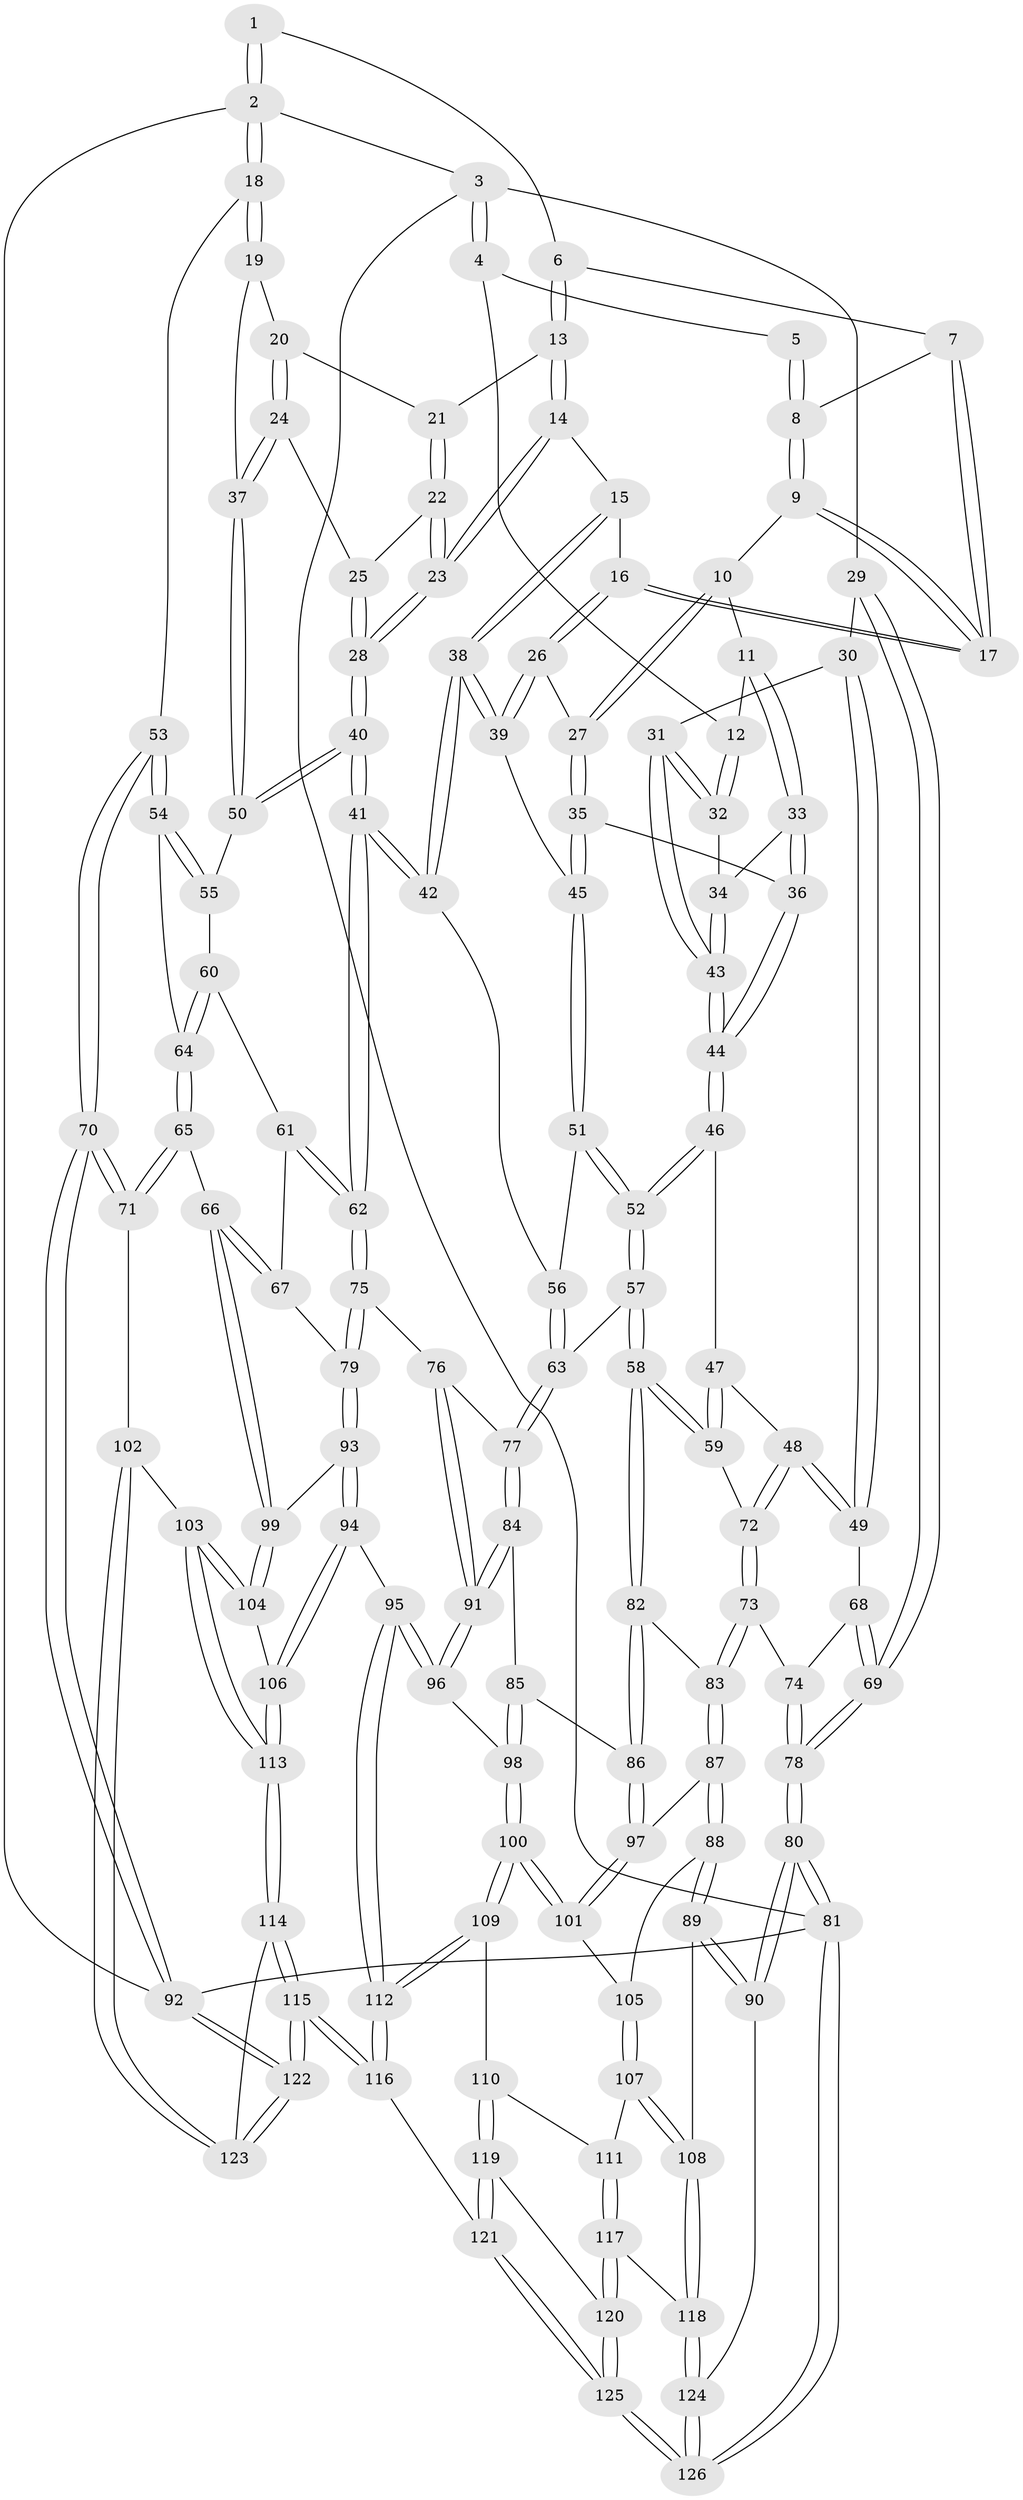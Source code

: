 // Generated by graph-tools (version 1.1) at 2025/03/03/09/25 03:03:29]
// undirected, 126 vertices, 312 edges
graph export_dot {
graph [start="1"]
  node [color=gray90,style=filled];
  1 [pos="+0.7397740392167701+0"];
  2 [pos="+1+0"];
  3 [pos="+0+0"];
  4 [pos="+0.2354300837058237+0"];
  5 [pos="+0.3482391154110744+0"];
  6 [pos="+0.7327548062957879+0"];
  7 [pos="+0.6541049403290093+0.004112124316010557"];
  8 [pos="+0.4343015405412828+0.0210030763052618"];
  9 [pos="+0.44455452973636533+0.06352953912766751"];
  10 [pos="+0.42388731880914604+0.09689564287209206"];
  11 [pos="+0.3647712369105343+0.13465607098594312"];
  12 [pos="+0.23177564796373226+0.10277192182424594"];
  13 [pos="+0.7545831039007758+0"];
  14 [pos="+0.651517740339695+0.17221088676205307"];
  15 [pos="+0.606554057805411+0.16723474796693732"];
  16 [pos="+0.5614804832333135+0.13434132683674407"];
  17 [pos="+0.5524916276595394+0.11361071259455707"];
  18 [pos="+1+0.02281440598119027"];
  19 [pos="+1+0.10320073362442252"];
  20 [pos="+0.8844618172938202+0.0883622879380364"];
  21 [pos="+0.7958290381258378+0.05768954660072709"];
  22 [pos="+0.7891026130182388+0.12060171671915737"];
  23 [pos="+0.6731752572920658+0.19320156053914672"];
  24 [pos="+0.8599830431265738+0.2491489033260731"];
  25 [pos="+0.789518330057855+0.12440624219641393"];
  26 [pos="+0.4937649483769575+0.24066200584437533"];
  27 [pos="+0.4383925938887399+0.16260587556828876"];
  28 [pos="+0.7204662736313582+0.27506921265216344"];
  29 [pos="+0+0.016855153760299977"];
  30 [pos="+0.08407193555514957+0.19659402248783253"];
  31 [pos="+0.10481279564589727+0.19068386508176233"];
  32 [pos="+0.22021487303200998+0.12367698278545589"];
  33 [pos="+0.3624185333552115+0.14452314976293748"];
  34 [pos="+0.2759016933165174+0.216030140087747"];
  35 [pos="+0.3822470034756777+0.26625851097548375"];
  36 [pos="+0.36755172029024125+0.26524811657874636"];
  37 [pos="+0.8641699136465598+0.261760145241155"];
  38 [pos="+0.5774410002803033+0.3037910634071279"];
  39 [pos="+0.4910695783739765+0.2698890140524193"];
  40 [pos="+0.7302828314424404+0.3199518303343122"];
  41 [pos="+0.6735610372592106+0.39216504697780197"];
  42 [pos="+0.646777908837914+0.3767202122342658"];
  43 [pos="+0.29495946748187857+0.29549012844844175"];
  44 [pos="+0.29550932085958803+0.2964546681901004"];
  45 [pos="+0.4537161453509781+0.28919504838517907"];
  46 [pos="+0.29420871790811964+0.3001536611961606"];
  47 [pos="+0.29083570358364397+0.30369978776052464"];
  48 [pos="+0.15721279078887332+0.4004850743027963"];
  49 [pos="+0.1385096979965811+0.38466194438516466"];
  50 [pos="+0.8601530973941673+0.28823380709790253"];
  51 [pos="+0.4510895832401368+0.3227370903006327"];
  52 [pos="+0.3878506583305953+0.40314015399834424"];
  53 [pos="+1+0.3574976371656273"];
  54 [pos="+1+0.34589227761222213"];
  55 [pos="+0.8810078336563688+0.30268177585710065"];
  56 [pos="+0.49071936377081615+0.39373354229193464"];
  57 [pos="+0.39849205521065284+0.4866662781423239"];
  58 [pos="+0.3763058554674288+0.495402132509651"];
  59 [pos="+0.3196530133237497+0.4679464006889519"];
  60 [pos="+0.8711980157212861+0.4400620823969366"];
  61 [pos="+0.8700787016738345+0.44048832909830704"];
  62 [pos="+0.6762980175846347+0.4190295258979311"];
  63 [pos="+0.4260776817087565+0.4920202179912034"];
  64 [pos="+0.8888566515787577+0.4478565398426837"];
  65 [pos="+0.9854541274312929+0.5850993136857017"];
  66 [pos="+0.9402942163425467+0.5870172620512625"];
  67 [pos="+0.8412035424644079+0.5028320042205884"];
  68 [pos="+0.026479891753096653+0.3874685841741936"];
  69 [pos="+0+0.35734843947851097"];
  70 [pos="+1+0.6139217875506788"];
  71 [pos="+1+0.6221214939772326"];
  72 [pos="+0.16517975157820938+0.44174996987695353"];
  73 [pos="+0.1541031807092586+0.4856323716251393"];
  74 [pos="+0.027388942737605212+0.49454326258604886"];
  75 [pos="+0.6670564794165118+0.48734285367464963"];
  76 [pos="+0.524728647889093+0.5279758184010407"];
  77 [pos="+0.43155689856017754+0.49566932016439985"];
  78 [pos="+0+0.5781027329758012"];
  79 [pos="+0.6891999132830295+0.5280955371547112"];
  80 [pos="+0+0.7456704924062642"];
  81 [pos="+0+1"];
  82 [pos="+0.32169777233630803+0.5833055461105551"];
  83 [pos="+0.15712511970273593+0.5293297343337467"];
  84 [pos="+0.43140533844825374+0.6238639727667283"];
  85 [pos="+0.38838601286581637+0.6339572536761883"];
  86 [pos="+0.3247146545645372+0.6325816390854666"];
  87 [pos="+0.12113802371894246+0.6223705093785055"];
  88 [pos="+0.10618987311392719+0.6454603650832542"];
  89 [pos="+0.0033058787391295366+0.7346446386814639"];
  90 [pos="+0+0.7498982974355762"];
  91 [pos="+0.5036218649696724+0.6706172131496434"];
  92 [pos="+1+1"];
  93 [pos="+0.7138262245326353+0.611350229133304"];
  94 [pos="+0.5857218362089495+0.7421290404405413"];
  95 [pos="+0.5563942920846681+0.7397413425621181"];
  96 [pos="+0.5183633868241435+0.7205697434890621"];
  97 [pos="+0.3218155319540034+0.6401595429599651"];
  98 [pos="+0.46371193246775133+0.7350809435688189"];
  99 [pos="+0.7610632170329972+0.6377610694035951"];
  100 [pos="+0.3771042641692646+0.7687192851052734"];
  101 [pos="+0.3170292531412895+0.7014422326754925"];
  102 [pos="+0.8961214003686496+0.7940490352184882"];
  103 [pos="+0.8329345128299552+0.792872926578207"];
  104 [pos="+0.8065683285728+0.74337250645909"];
  105 [pos="+0.27951082823699286+0.7132494836684524"];
  106 [pos="+0.6154950801420015+0.7877885914464512"];
  107 [pos="+0.22092297010072703+0.7798122592173459"];
  108 [pos="+0.14856631603308335+0.7946907250489645"];
  109 [pos="+0.3721790160742382+0.7916589826858392"];
  110 [pos="+0.36393188111765307+0.8008192874456793"];
  111 [pos="+0.27851304031684826+0.8297967514008607"];
  112 [pos="+0.47349349752409176+0.9095255436527154"];
  113 [pos="+0.7045678170600801+0.9499335859090823"];
  114 [pos="+0.6987405053408543+1"];
  115 [pos="+0.6593187361913158+1"];
  116 [pos="+0.5069721664635598+1"];
  117 [pos="+0.24126424718848435+0.9103165196437774"];
  118 [pos="+0.212304019107436+0.9019971874684648"];
  119 [pos="+0.3325001090438185+0.9469047699177037"];
  120 [pos="+0.24169809013832994+0.910788649754292"];
  121 [pos="+0.49571615696362314+1"];
  122 [pos="+1+1"];
  123 [pos="+0.9466329211330359+0.8968285657788433"];
  124 [pos="+0.112816156572472+0.9624268269237902"];
  125 [pos="+0.1397762068547233+1"];
  126 [pos="+0.11799314493383395+1"];
  1 -- 2;
  1 -- 2;
  1 -- 6;
  2 -- 3;
  2 -- 18;
  2 -- 18;
  2 -- 92;
  3 -- 4;
  3 -- 4;
  3 -- 29;
  3 -- 81;
  4 -- 5;
  4 -- 12;
  5 -- 8;
  5 -- 8;
  6 -- 7;
  6 -- 13;
  6 -- 13;
  7 -- 8;
  7 -- 17;
  7 -- 17;
  8 -- 9;
  8 -- 9;
  9 -- 10;
  9 -- 17;
  9 -- 17;
  10 -- 11;
  10 -- 27;
  10 -- 27;
  11 -- 12;
  11 -- 33;
  11 -- 33;
  12 -- 32;
  12 -- 32;
  13 -- 14;
  13 -- 14;
  13 -- 21;
  14 -- 15;
  14 -- 23;
  14 -- 23;
  15 -- 16;
  15 -- 38;
  15 -- 38;
  16 -- 17;
  16 -- 17;
  16 -- 26;
  16 -- 26;
  18 -- 19;
  18 -- 19;
  18 -- 53;
  19 -- 20;
  19 -- 37;
  20 -- 21;
  20 -- 24;
  20 -- 24;
  21 -- 22;
  21 -- 22;
  22 -- 23;
  22 -- 23;
  22 -- 25;
  23 -- 28;
  23 -- 28;
  24 -- 25;
  24 -- 37;
  24 -- 37;
  25 -- 28;
  25 -- 28;
  26 -- 27;
  26 -- 39;
  26 -- 39;
  27 -- 35;
  27 -- 35;
  28 -- 40;
  28 -- 40;
  29 -- 30;
  29 -- 69;
  29 -- 69;
  30 -- 31;
  30 -- 49;
  30 -- 49;
  31 -- 32;
  31 -- 32;
  31 -- 43;
  31 -- 43;
  32 -- 34;
  33 -- 34;
  33 -- 36;
  33 -- 36;
  34 -- 43;
  34 -- 43;
  35 -- 36;
  35 -- 45;
  35 -- 45;
  36 -- 44;
  36 -- 44;
  37 -- 50;
  37 -- 50;
  38 -- 39;
  38 -- 39;
  38 -- 42;
  38 -- 42;
  39 -- 45;
  40 -- 41;
  40 -- 41;
  40 -- 50;
  40 -- 50;
  41 -- 42;
  41 -- 42;
  41 -- 62;
  41 -- 62;
  42 -- 56;
  43 -- 44;
  43 -- 44;
  44 -- 46;
  44 -- 46;
  45 -- 51;
  45 -- 51;
  46 -- 47;
  46 -- 52;
  46 -- 52;
  47 -- 48;
  47 -- 59;
  47 -- 59;
  48 -- 49;
  48 -- 49;
  48 -- 72;
  48 -- 72;
  49 -- 68;
  50 -- 55;
  51 -- 52;
  51 -- 52;
  51 -- 56;
  52 -- 57;
  52 -- 57;
  53 -- 54;
  53 -- 54;
  53 -- 70;
  53 -- 70;
  54 -- 55;
  54 -- 55;
  54 -- 64;
  55 -- 60;
  56 -- 63;
  56 -- 63;
  57 -- 58;
  57 -- 58;
  57 -- 63;
  58 -- 59;
  58 -- 59;
  58 -- 82;
  58 -- 82;
  59 -- 72;
  60 -- 61;
  60 -- 64;
  60 -- 64;
  61 -- 62;
  61 -- 62;
  61 -- 67;
  62 -- 75;
  62 -- 75;
  63 -- 77;
  63 -- 77;
  64 -- 65;
  64 -- 65;
  65 -- 66;
  65 -- 71;
  65 -- 71;
  66 -- 67;
  66 -- 67;
  66 -- 99;
  66 -- 99;
  67 -- 79;
  68 -- 69;
  68 -- 69;
  68 -- 74;
  69 -- 78;
  69 -- 78;
  70 -- 71;
  70 -- 71;
  70 -- 92;
  70 -- 92;
  71 -- 102;
  72 -- 73;
  72 -- 73;
  73 -- 74;
  73 -- 83;
  73 -- 83;
  74 -- 78;
  74 -- 78;
  75 -- 76;
  75 -- 79;
  75 -- 79;
  76 -- 77;
  76 -- 91;
  76 -- 91;
  77 -- 84;
  77 -- 84;
  78 -- 80;
  78 -- 80;
  79 -- 93;
  79 -- 93;
  80 -- 81;
  80 -- 81;
  80 -- 90;
  80 -- 90;
  81 -- 126;
  81 -- 126;
  81 -- 92;
  82 -- 83;
  82 -- 86;
  82 -- 86;
  83 -- 87;
  83 -- 87;
  84 -- 85;
  84 -- 91;
  84 -- 91;
  85 -- 86;
  85 -- 98;
  85 -- 98;
  86 -- 97;
  86 -- 97;
  87 -- 88;
  87 -- 88;
  87 -- 97;
  88 -- 89;
  88 -- 89;
  88 -- 105;
  89 -- 90;
  89 -- 90;
  89 -- 108;
  90 -- 124;
  91 -- 96;
  91 -- 96;
  92 -- 122;
  92 -- 122;
  93 -- 94;
  93 -- 94;
  93 -- 99;
  94 -- 95;
  94 -- 106;
  94 -- 106;
  95 -- 96;
  95 -- 96;
  95 -- 112;
  95 -- 112;
  96 -- 98;
  97 -- 101;
  97 -- 101;
  98 -- 100;
  98 -- 100;
  99 -- 104;
  99 -- 104;
  100 -- 101;
  100 -- 101;
  100 -- 109;
  100 -- 109;
  101 -- 105;
  102 -- 103;
  102 -- 123;
  102 -- 123;
  103 -- 104;
  103 -- 104;
  103 -- 113;
  103 -- 113;
  104 -- 106;
  105 -- 107;
  105 -- 107;
  106 -- 113;
  106 -- 113;
  107 -- 108;
  107 -- 108;
  107 -- 111;
  108 -- 118;
  108 -- 118;
  109 -- 110;
  109 -- 112;
  109 -- 112;
  110 -- 111;
  110 -- 119;
  110 -- 119;
  111 -- 117;
  111 -- 117;
  112 -- 116;
  112 -- 116;
  113 -- 114;
  113 -- 114;
  114 -- 115;
  114 -- 115;
  114 -- 123;
  115 -- 116;
  115 -- 116;
  115 -- 122;
  115 -- 122;
  116 -- 121;
  117 -- 118;
  117 -- 120;
  117 -- 120;
  118 -- 124;
  118 -- 124;
  119 -- 120;
  119 -- 121;
  119 -- 121;
  120 -- 125;
  120 -- 125;
  121 -- 125;
  121 -- 125;
  122 -- 123;
  122 -- 123;
  124 -- 126;
  124 -- 126;
  125 -- 126;
  125 -- 126;
}
